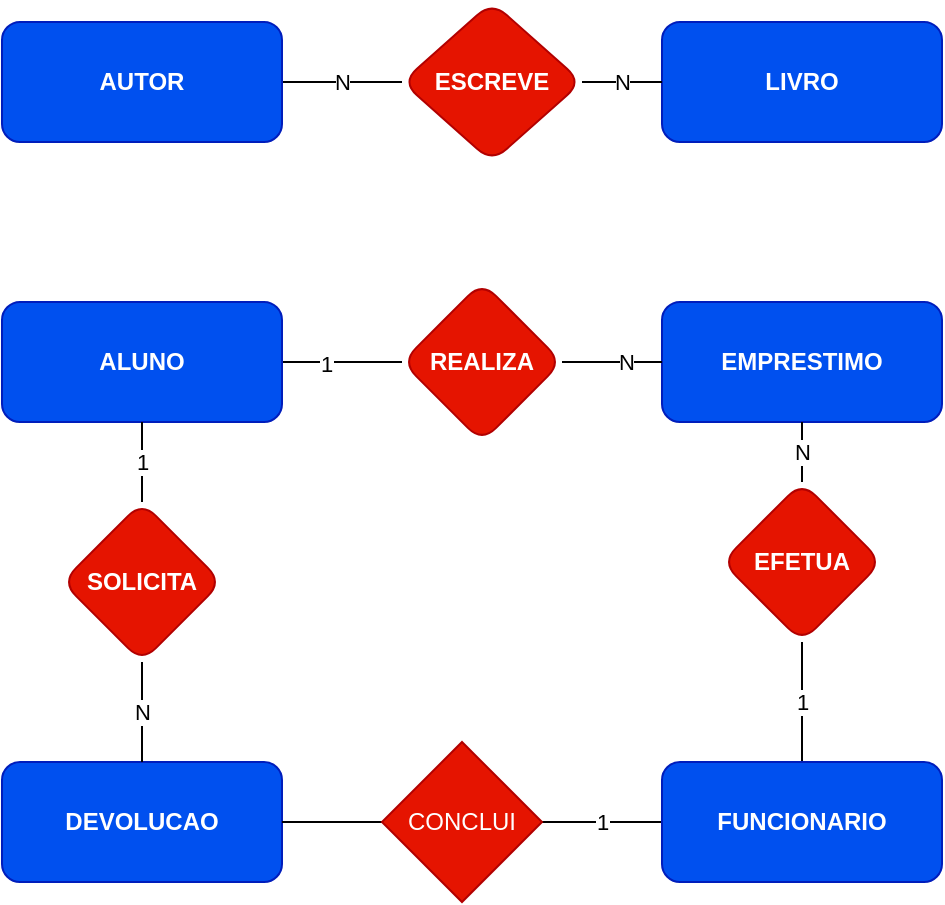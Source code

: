 <mxfile>
    <diagram id="c05tHrk0XDrmxHLsDrPK" name="Página-1">
        <mxGraphModel dx="693" dy="394" grid="1" gridSize="10" guides="1" tooltips="1" connect="1" arrows="1" fold="1" page="1" pageScale="1" pageWidth="827" pageHeight="1169" math="0" shadow="0">
            <root>
                <mxCell id="0"/>
                <mxCell id="1" parent="0"/>
                <mxCell id="11" value="N" style="edgeStyle=none;html=1;endArrow=none;endFill=0;" edge="1" parent="1" source="2" target="10">
                    <mxGeometry relative="1" as="geometry"/>
                </mxCell>
                <mxCell id="2" value="&lt;span&gt;AUTOR&lt;/span&gt;" style="rounded=1;whiteSpace=wrap;html=1;fillColor=#0050ef;strokeColor=#001DBC;fontColor=#ffffff;fontStyle=1" vertex="1" parent="1">
                    <mxGeometry x="60" y="40" width="140" height="60" as="geometry"/>
                </mxCell>
                <mxCell id="3" value="&lt;span&gt;LIVRO&lt;/span&gt;" style="rounded=1;whiteSpace=wrap;html=1;fillColor=#0050ef;strokeColor=#001DBC;fontColor=#ffffff;fontStyle=1" vertex="1" parent="1">
                    <mxGeometry x="390" y="40" width="140" height="60" as="geometry"/>
                </mxCell>
                <mxCell id="17" value="1" style="edgeStyle=none;html=1;endArrow=none;endFill=0;" edge="1" parent="1" source="4" target="16">
                    <mxGeometry relative="1" as="geometry"/>
                </mxCell>
                <mxCell id="27" value="1" style="edgeStyle=none;html=1;entryX=1;entryY=0.5;entryDx=0;entryDy=0;endArrow=none;endFill=0;" edge="1" parent="1" source="4" target="26">
                    <mxGeometry relative="1" as="geometry"/>
                </mxCell>
                <mxCell id="4" value="&lt;span&gt;FUNCIONARIO&lt;/span&gt;&lt;span style=&quot;color: rgba(0, 0, 0, 0); font-family: monospace; font-size: 0px; text-align: start;&quot;&gt;%3CmxGraphModel%3E%3Croot%3E%3CmxCell%20id%3D%220%22%2F%3E%3CmxCell%20id%3D%221%22%20parent%3D%220%22%2F%3E%3CmxCell%20id%3D%222%22%20value%3D%22%26lt%3Bb%26gt%3BAUTOR%26lt%3B%2Fb%26gt%3B%22%20style%3D%22rounded%3D1%3BwhiteSpace%3Dwrap%3Bhtml%3D1%3BfillColor%3D%23f0a30a%3BfontColor%3D%23000000%3BstrokeColor%3D%23BD7000%3B%22%20vertex%3D%221%22%20parent%3D%221%22%3E%3CmxGeometry%20x%3D%2260%22%20y%3D%2280%22%20width%3D%22140%22%20height%3D%2260%22%20as%3D%22geometry%22%2F%3E%3C%2FmxCell%3E%3C%2Froot%3E%3C%2FmxGraphModel%3E&lt;/span&gt;" style="rounded=1;whiteSpace=wrap;html=1;fillColor=#0050ef;strokeColor=#001DBC;fontColor=#ffffff;fontStyle=1" vertex="1" parent="1">
                    <mxGeometry x="390" y="410" width="140" height="60" as="geometry"/>
                </mxCell>
                <mxCell id="5" value="&lt;span&gt;EMPRESTIMO&lt;/span&gt;" style="rounded=1;whiteSpace=wrap;html=1;fillColor=#0050ef;strokeColor=#001DBC;fontColor=#ffffff;fontStyle=1" vertex="1" parent="1">
                    <mxGeometry x="390" y="180" width="140" height="60" as="geometry"/>
                </mxCell>
                <mxCell id="14" value="" style="edgeStyle=none;html=1;endArrow=none;endFill=0;" edge="1" parent="1" source="6" target="13">
                    <mxGeometry relative="1" as="geometry"/>
                </mxCell>
                <mxCell id="32" value="1" style="edgeLabel;html=1;align=center;verticalAlign=middle;resizable=0;points=[];" vertex="1" connectable="0" parent="14">
                    <mxGeometry x="-0.267" relative="1" as="geometry">
                        <mxPoint y="1" as="offset"/>
                    </mxGeometry>
                </mxCell>
                <mxCell id="6" value="&lt;span&gt;ALUNO&lt;/span&gt;" style="rounded=1;whiteSpace=wrap;html=1;fillColor=#0050ef;strokeColor=#001DBC;fontColor=#ffffff;fontStyle=1" vertex="1" parent="1">
                    <mxGeometry x="60" y="180" width="140" height="60" as="geometry"/>
                </mxCell>
                <mxCell id="7" value="&lt;span&gt;DEVOLUCAO&lt;/span&gt;" style="rounded=1;whiteSpace=wrap;html=1;fillColor=#0050ef;strokeColor=#001DBC;fontColor=#ffffff;fontStyle=1" vertex="1" parent="1">
                    <mxGeometry x="60" y="410" width="140" height="60" as="geometry"/>
                </mxCell>
                <mxCell id="12" value="N" style="edgeStyle=none;html=1;exitX=1;exitY=0.5;exitDx=0;exitDy=0;endArrow=none;endFill=0;" edge="1" parent="1" source="10" target="3">
                    <mxGeometry relative="1" as="geometry"/>
                </mxCell>
                <mxCell id="10" value="ESCREVE" style="rhombus;whiteSpace=wrap;html=1;fillColor=#e51400;strokeColor=#B20000;fontColor=#ffffff;rounded=1;fontStyle=1;" vertex="1" parent="1">
                    <mxGeometry x="260" y="30" width="90" height="80" as="geometry"/>
                </mxCell>
                <mxCell id="15" style="edgeStyle=none;html=1;entryX=0;entryY=0.5;entryDx=0;entryDy=0;endArrow=none;endFill=0;" edge="1" parent="1" source="13" target="5">
                    <mxGeometry relative="1" as="geometry"/>
                </mxCell>
                <mxCell id="33" value="N" style="edgeLabel;html=1;align=center;verticalAlign=middle;resizable=0;points=[];" vertex="1" connectable="0" parent="15">
                    <mxGeometry x="0.28" relative="1" as="geometry">
                        <mxPoint as="offset"/>
                    </mxGeometry>
                </mxCell>
                <mxCell id="13" value="REALIZA" style="rhombus;whiteSpace=wrap;html=1;fillColor=#e51400;strokeColor=#B20000;fontColor=#ffffff;rounded=1;fontStyle=1;" vertex="1" parent="1">
                    <mxGeometry x="260" y="170" width="80" height="80" as="geometry"/>
                </mxCell>
                <mxCell id="21" value="N" style="edgeStyle=none;html=1;entryX=0.5;entryY=1;entryDx=0;entryDy=0;endArrow=none;endFill=0;" edge="1" parent="1" source="16" target="5">
                    <mxGeometry relative="1" as="geometry"/>
                </mxCell>
                <mxCell id="16" value="EFETUA" style="rhombus;whiteSpace=wrap;html=1;fillColor=#e51400;strokeColor=#B20000;fontColor=#ffffff;rounded=1;fontStyle=1;" vertex="1" parent="1">
                    <mxGeometry x="420" y="270" width="80" height="80" as="geometry"/>
                </mxCell>
                <mxCell id="28" style="edgeStyle=none;html=1;entryX=1;entryY=0.5;entryDx=0;entryDy=0;endArrow=none;endFill=0;" edge="1" parent="1" source="26" target="7">
                    <mxGeometry relative="1" as="geometry"/>
                </mxCell>
                <mxCell id="26" value="CONCLUI" style="rhombus;whiteSpace=wrap;html=1;fillColor=#e51400;fontColor=#ffffff;strokeColor=#B20000;" vertex="1" parent="1">
                    <mxGeometry x="250" y="400" width="80" height="80" as="geometry"/>
                </mxCell>
                <mxCell id="30" value="1" style="edgeStyle=none;html=1;entryX=0.5;entryY=1;entryDx=0;entryDy=0;endArrow=none;endFill=0;" edge="1" parent="1" source="29" target="6">
                    <mxGeometry relative="1" as="geometry"/>
                </mxCell>
                <mxCell id="31" value="N" style="edgeStyle=none;html=1;entryX=0.5;entryY=0;entryDx=0;entryDy=0;endArrow=none;endFill=0;" edge="1" parent="1" source="29" target="7">
                    <mxGeometry relative="1" as="geometry"/>
                </mxCell>
                <mxCell id="29" value="SOLICITA" style="rhombus;whiteSpace=wrap;html=1;fillColor=#e51400;strokeColor=#B20000;fontColor=#ffffff;rounded=1;fontStyle=1;" vertex="1" parent="1">
                    <mxGeometry x="90" y="280" width="80" height="80" as="geometry"/>
                </mxCell>
            </root>
        </mxGraphModel>
    </diagram>
</mxfile>